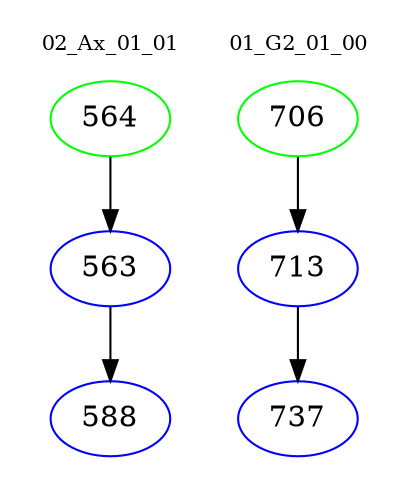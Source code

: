 digraph{
subgraph cluster_0 {
color = white
label = "02_Ax_01_01";
fontsize=10;
T0_564 [label="564", color="green"]
T0_564 -> T0_563 [color="black"]
T0_563 [label="563", color="blue"]
T0_563 -> T0_588 [color="black"]
T0_588 [label="588", color="blue"]
}
subgraph cluster_1 {
color = white
label = "01_G2_01_00";
fontsize=10;
T1_706 [label="706", color="green"]
T1_706 -> T1_713 [color="black"]
T1_713 [label="713", color="blue"]
T1_713 -> T1_737 [color="black"]
T1_737 [label="737", color="blue"]
}
}
